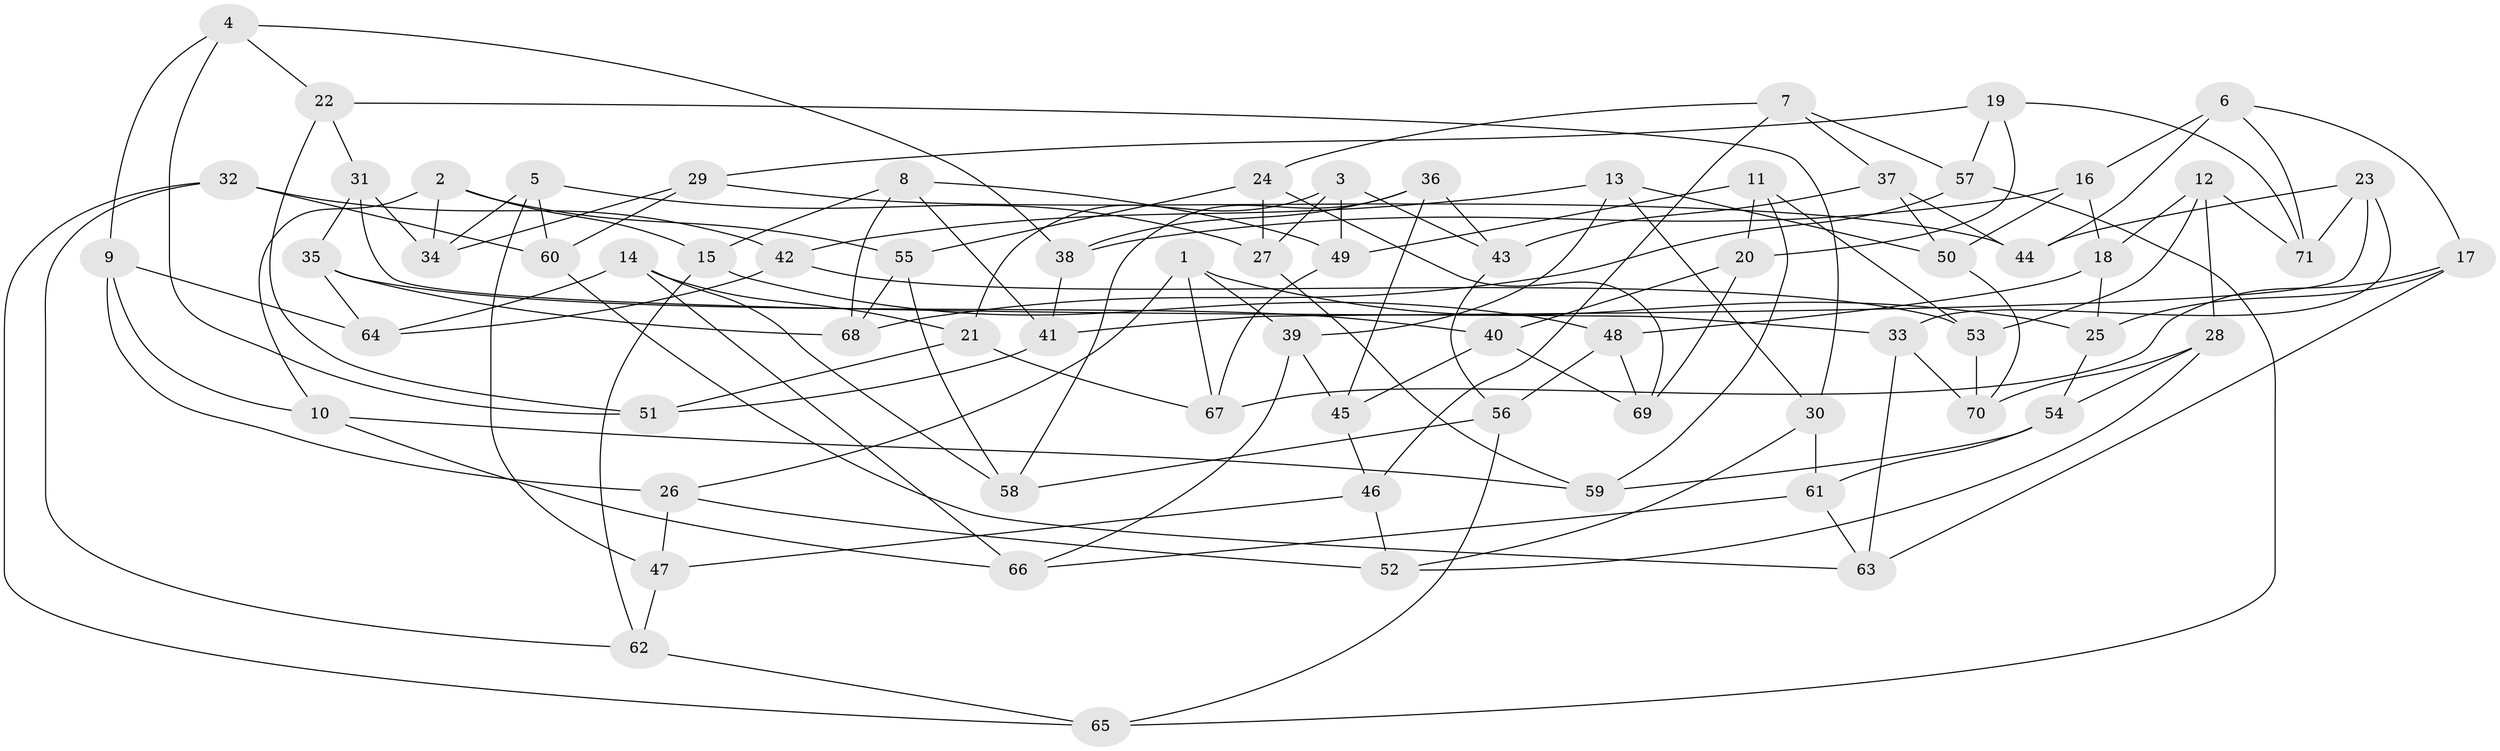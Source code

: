 // coarse degree distribution, {6: 0.55, 5: 0.225, 4: 0.2, 3: 0.025}
// Generated by graph-tools (version 1.1) at 2025/42/03/06/25 10:42:25]
// undirected, 71 vertices, 142 edges
graph export_dot {
graph [start="1"]
  node [color=gray90,style=filled];
  1;
  2;
  3;
  4;
  5;
  6;
  7;
  8;
  9;
  10;
  11;
  12;
  13;
  14;
  15;
  16;
  17;
  18;
  19;
  20;
  21;
  22;
  23;
  24;
  25;
  26;
  27;
  28;
  29;
  30;
  31;
  32;
  33;
  34;
  35;
  36;
  37;
  38;
  39;
  40;
  41;
  42;
  43;
  44;
  45;
  46;
  47;
  48;
  49;
  50;
  51;
  52;
  53;
  54;
  55;
  56;
  57;
  58;
  59;
  60;
  61;
  62;
  63;
  64;
  65;
  66;
  67;
  68;
  69;
  70;
  71;
  1 -- 26;
  1 -- 67;
  1 -- 39;
  1 -- 25;
  2 -- 55;
  2 -- 34;
  2 -- 15;
  2 -- 10;
  3 -- 21;
  3 -- 27;
  3 -- 43;
  3 -- 49;
  4 -- 51;
  4 -- 9;
  4 -- 38;
  4 -- 22;
  5 -- 34;
  5 -- 60;
  5 -- 47;
  5 -- 27;
  6 -- 44;
  6 -- 17;
  6 -- 71;
  6 -- 16;
  7 -- 24;
  7 -- 57;
  7 -- 37;
  7 -- 46;
  8 -- 68;
  8 -- 15;
  8 -- 49;
  8 -- 41;
  9 -- 64;
  9 -- 10;
  9 -- 26;
  10 -- 66;
  10 -- 59;
  11 -- 49;
  11 -- 53;
  11 -- 20;
  11 -- 59;
  12 -- 53;
  12 -- 28;
  12 -- 18;
  12 -- 71;
  13 -- 30;
  13 -- 50;
  13 -- 39;
  13 -- 42;
  14 -- 66;
  14 -- 64;
  14 -- 21;
  14 -- 58;
  15 -- 48;
  15 -- 62;
  16 -- 38;
  16 -- 18;
  16 -- 50;
  17 -- 63;
  17 -- 67;
  17 -- 25;
  18 -- 25;
  18 -- 48;
  19 -- 57;
  19 -- 29;
  19 -- 71;
  19 -- 20;
  20 -- 40;
  20 -- 69;
  21 -- 67;
  21 -- 51;
  22 -- 51;
  22 -- 30;
  22 -- 31;
  23 -- 41;
  23 -- 71;
  23 -- 33;
  23 -- 44;
  24 -- 27;
  24 -- 69;
  24 -- 55;
  25 -- 54;
  26 -- 52;
  26 -- 47;
  27 -- 59;
  28 -- 54;
  28 -- 70;
  28 -- 52;
  29 -- 44;
  29 -- 34;
  29 -- 60;
  30 -- 52;
  30 -- 61;
  31 -- 33;
  31 -- 35;
  31 -- 34;
  32 -- 65;
  32 -- 42;
  32 -- 62;
  32 -- 60;
  33 -- 63;
  33 -- 70;
  35 -- 68;
  35 -- 40;
  35 -- 64;
  36 -- 43;
  36 -- 38;
  36 -- 58;
  36 -- 45;
  37 -- 43;
  37 -- 50;
  37 -- 44;
  38 -- 41;
  39 -- 66;
  39 -- 45;
  40 -- 45;
  40 -- 69;
  41 -- 51;
  42 -- 53;
  42 -- 64;
  43 -- 56;
  45 -- 46;
  46 -- 47;
  46 -- 52;
  47 -- 62;
  48 -- 56;
  48 -- 69;
  49 -- 67;
  50 -- 70;
  53 -- 70;
  54 -- 59;
  54 -- 61;
  55 -- 58;
  55 -- 68;
  56 -- 58;
  56 -- 65;
  57 -- 68;
  57 -- 65;
  60 -- 63;
  61 -- 63;
  61 -- 66;
  62 -- 65;
}
